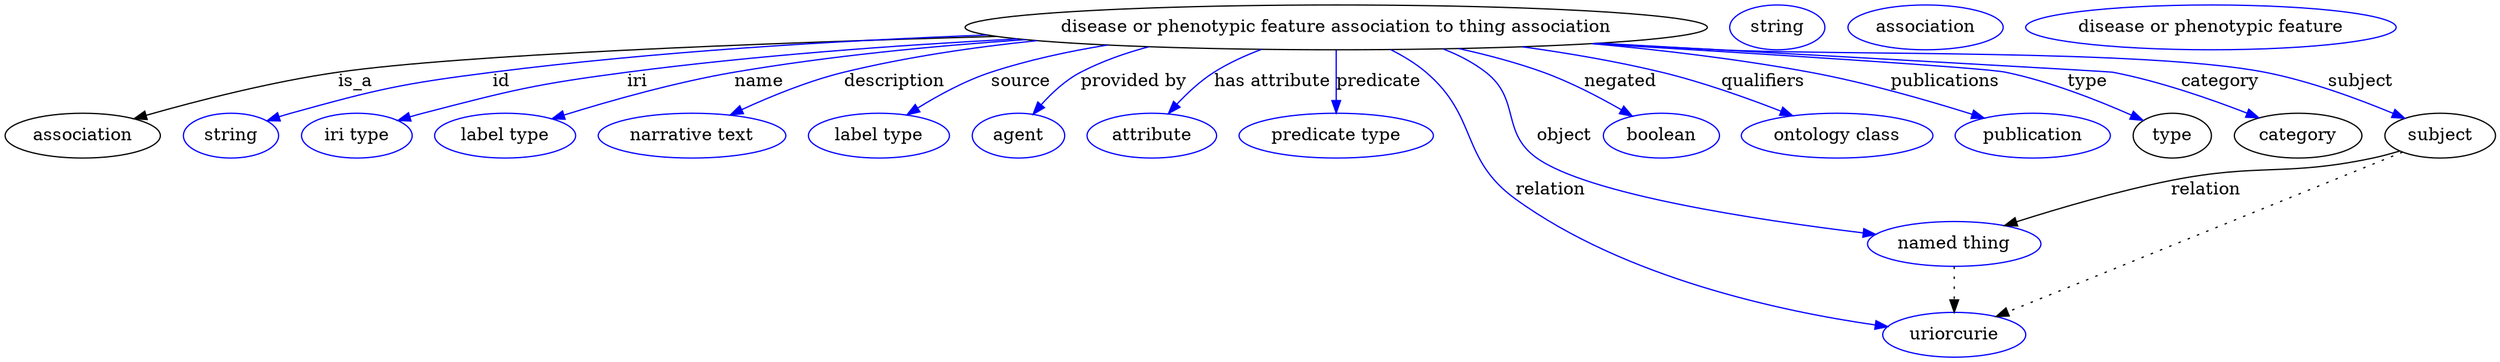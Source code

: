 digraph {
	graph [bb="0,0,1659.8,283"];
	node [label="\N"];
	"disease or phenotypic feature association to thing association"	 [height=0.5,
		label="disease or phenotypic feature association to thing association",
		pos="876.05,265",
		width=6.3008];
	association	 [height=0.5,
		pos="50.046,178",
		width=1.3902];
	"disease or phenotypic feature association to thing association" -> association	 [label=is_a,
		lp="233.05,221.5",
		pos="e,85.04,191.05 664.1,258.58 506.11,252.8 304.08,243.04 222.05,229 177.9,221.44 129.07,206.28 94.76,194.45"];
	id	 [color=blue,
		height=0.5,
		label=string,
		pos="149.05,178",
		width=0.84854];
	"disease or phenotypic feature association to thing association" -> id	 [color=blue,
		label=id,
		lp="331.55,221.5",
		pos="e,172.87,189.59 681.09,255.76 551.11,248.93 392.39,239.09 326.05,229 264.13,219.59 248.3,216.27 189.05,196 186.8,195.23 184.5,194.38 \
182.2,193.48",
		style=solid];
	iri	 [color=blue,
		height=0.5,
		label="iri type",
		pos="234.05,178",
		width=1.011];
	"disease or phenotypic feature association to thing association" -> iri	 [color=blue,
		label=iri,
		lp="423.55,221.5",
		pos="e,262.05,189.66 677.27,256.28 596.22,250.95 501.81,242.45 417.05,229 355.19,219.19 339.79,214.79 280.05,196 277.28,195.13 274.45,\
194.18 271.61,193.18",
		style=solid];
	name	 [color=blue,
		height=0.5,
		label="label type",
		pos="334.05,178",
		width=1.2638];
	"disease or phenotypic feature association to thing association" -> name	 [color=blue,
		label=name,
		lp="506.55,221.5",
		pos="e,366.25,190.83 684.4,255.31 622.29,249.98 553.36,241.74 491.05,229 451.14,220.84 407.16,206.02 375.92,194.46",
		style=solid];
	description	 [color=blue,
		height=0.5,
		label="narrative text",
		pos="455.05,178",
		width=1.6068];
	"disease or phenotypic feature association to thing association" -> description	 [color=blue,
		label=description,
		lp="597.55,221.5",
		pos="e,483.12,193.76 723.26,251.64 660.94,245.27 596.64,237.24 567.05,229 541.05,221.76 513.44,209.25 492.14,198.43",
		style=solid];
	source	 [color=blue,
		height=0.5,
		label="label type",
		pos="576.05,178",
		width=1.2638];
	"disease or phenotypic feature association to thing association" -> source	 [color=blue,
		label=source,
		lp="679.05,221.5",
		pos="e,597.61,194.06 741.55,250.44 714.41,245.3 686.44,238.36 661.05,229 641.74,221.88 621.93,210.29 606.3,199.96",
		style=solid];
	"provided by"	 [color=blue,
		height=0.5,
		label=agent,
		pos="669.05,178",
		width=0.83048];
	"disease or phenotypic feature association to thing association" -> "provided by"	 [color=blue,
		label="provided by",
		lp="753.05,221.5",
		pos="e,681.53,194.69 770.27,249.06 752.86,244.08 735.48,237.56 720.05,229 708.07,222.36 697.01,212.09 688.28,202.49",
		style=solid];
	"has attribute"	 [color=blue,
		height=0.5,
		label=attribute,
		pos="757.05,178",
		width=1.1193];
	"disease or phenotypic feature association to thing association" -> "has attribute"	 [color=blue,
		label="has attribute",
		lp="838.55,221.5",
		pos="e,770.47,195.06 834.81,247.13 824.66,241.92 814.12,235.79 805.05,229 794.96,221.45 785.17,211.65 777.09,202.67",
		style=solid];
	predicate	 [color=blue,
		height=0.5,
		label="predicate type",
		pos="876.05,178",
		width=1.679];
	"disease or phenotypic feature association to thing association" -> predicate	 [color=blue,
		label=predicate,
		lp="901.05,221.5",
		pos="e,876.05,196 876.05,246.97 876.05,235.19 876.05,219.56 876.05,206.16",
		style=solid];
	object	 [color=blue,
		height=0.5,
		label="named thing",
		pos="1294,91",
		width=1.5346];
	"disease or phenotypic feature association to thing association" -> object	 [color=blue,
		label=object,
		lp="1036,178",
		pos="e,1244,98.829 945.63,247.82 957.21,242.97 968.54,236.8 978.05,229 1005.6,206.38 990.44,181.31 1019,160 1052.7,134.92 1163.6,112.62 \
1233.9,100.54",
		style=solid];
	relation	 [color=blue,
		height=0.5,
		label=uriorcurie,
		pos="1294,18",
		width=1.2638];
	"disease or phenotypic feature association to thing association" -> relation	 [color=blue,
		label=relation,
		lp="1032,134.5",
		pos="e,1253.7,26.393 906.42,247.14 914.48,241.78 922.91,235.56 930.05,229 972.64,189.8 964.39,161.28 1011,127 1083,74.103 1183.9,43.441 \
1243.8,28.778",
		style=solid];
	negated	 [color=blue,
		height=0.5,
		label=boolean,
		pos="1100,178",
		width=1.0652];
	"disease or phenotypic feature association to thing association" -> negated	 [color=blue,
		label=negated,
		lp="1072.5,221.5",
		pos="e,1080.8,193.69 966.16,248.45 985.68,243.39 1005.9,236.99 1024,229 1041.3,221.42 1058.8,209.94 1072.7,199.79",
		style=solid];
	qualifiers	 [color=blue,
		height=0.5,
		label="ontology class",
		pos="1218,178",
		width=1.7151];
	"disease or phenotypic feature association to thing association" -> qualifiers	 [color=blue,
		label=qualifiers,
		lp="1165,221.5",
		pos="e,1187,193.67 1002,249.99 1033.7,244.73 1067.4,237.86 1098,229 1125.5,221.07 1155,208.58 1177.9,197.94",
		style=solid];
	publications	 [color=blue,
		height=0.5,
		label=publication,
		pos="1348,178",
		width=1.3902];
	"disease or phenotypic feature association to thing association" -> publications	 [color=blue,
		label=publications,
		lp="1280.5,221.5",
		pos="e,1314.6,191.41 1043.1,252.8 1092.4,247.42 1146.2,239.77 1195,229 1233,220.62 1274.9,206.31 1305.2,194.98",
		style=solid];
	type	 [height=0.5,
		pos="1443,178",
		width=0.75];
	"disease or phenotypic feature association to thing association" -> type	 [color=blue,
		label=type,
		lp="1376,221.5",
		pos="e,1421.6,189.36 1037.6,252.35 1161,242.61 1311,230.56 1318,229 1351.6,221.57 1387.7,205.93 1412.4,193.92",
		style=solid];
	category	 [height=0.5,
		pos="1529,178",
		width=1.1374];
	"disease or phenotypic feature association to thing association" -> category	 [color=blue,
		label=category,
		lp="1466.5,221.5",
		pos="e,1500.9,191.25 1037.8,252.34 1062.4,250.5 1087.4,248.66 1111,247 1235.9,238.22 1269.7,255.11 1392,229 1426.8,221.6 1464.4,207.07 \
1491.5,195.4",
		style=solid];
	subject	 [height=0.5,
		pos="1624,178",
		width=0.99297];
	"disease or phenotypic feature association to thing association" -> subject	 [color=blue,
		label=subject,
		lp="1560.5,221.5",
		pos="e,1598.4,190.98 1035.3,252.17 1060.6,250.31 1086.5,248.51 1111,247 1196.1,241.75 1410.7,246.65 1494,229 1527.5,221.92 1563.5,207.17 \
1589.2,195.34",
		style=solid];
	object -> relation	 [pos="e,1294,36.09 1294,72.955 1294,64.883 1294,55.176 1294,46.182",
		style=dotted];
	association_type	 [color=blue,
		height=0.5,
		label=string,
		pos="1151,265",
		width=0.84854];
	association_category	 [color=blue,
		height=0.5,
		label=association,
		pos="1250,265",
		width=1.3902];
	subject -> object	 [label=relation,
		lp="1465,134.5",
		pos="e,1328.9,105.03 1597.3,166.04 1591.4,163.75 1585.1,161.58 1579,160 1520.5,144.64 1503,155.81 1444,142 1407.8,133.52 1368,119.77 \
1338.5,108.68"];
	subject -> relation	 [pos="e,1323.1,32.081 1598.2,165.45 1540.2,137.37 1400.1,69.408 1332.2,36.486",
		style=dotted];
	"disease or phenotypic feature association to thing association_subject"	 [color=blue,
		height=0.5,
		label="disease or phenotypic feature",
		pos="1432,265",
		width=3.1775];
}
